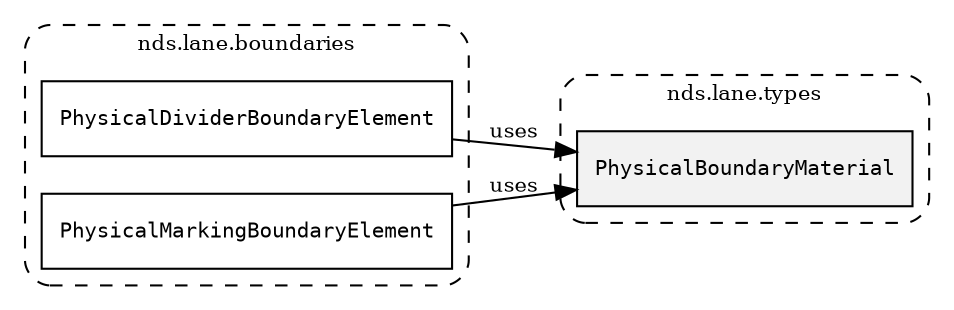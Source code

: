 /**
 * This dot file creates symbol collaboration diagram for PhysicalBoundaryMaterial.
 */
digraph ZSERIO
{
    node [shape=box, fontsize=10];
    rankdir="LR";
    fontsize=10;
    tooltip="PhysicalBoundaryMaterial collaboration diagram";

    subgraph "cluster_nds.lane.types"
    {
        style="dashed, rounded";
        label="nds.lane.types";
        tooltip="Package nds.lane.types";
        href="../../../content/packages/nds.lane.types.html#Package-nds-lane-types";
        target="_parent";

        "PhysicalBoundaryMaterial" [style="filled", fillcolor="#0000000D", target="_parent", label=<<font face="monospace"><table align="center" border="0" cellspacing="0" cellpadding="0"><tr><td href="../../../content/packages/nds.lane.types.html#Enum-PhysicalBoundaryMaterial" title="Enum defined in nds.lane.types">PhysicalBoundaryMaterial</td></tr></table></font>>];
    }

    subgraph "cluster_nds.lane.boundaries"
    {
        style="dashed, rounded";
        label="nds.lane.boundaries";
        tooltip="Package nds.lane.boundaries";
        href="../../../content/packages/nds.lane.boundaries.html#Package-nds-lane-boundaries";
        target="_parent";

        "PhysicalDividerBoundaryElement" [target="_parent", label=<<font face="monospace"><table align="center" border="0" cellspacing="0" cellpadding="0"><tr><td href="../../../content/packages/nds.lane.boundaries.html#Structure-PhysicalDividerBoundaryElement" title="Structure defined in nds.lane.boundaries">PhysicalDividerBoundaryElement</td></tr></table></font>>];
        "PhysicalMarkingBoundaryElement" [target="_parent", label=<<font face="monospace"><table align="center" border="0" cellspacing="0" cellpadding="0"><tr><td href="../../../content/packages/nds.lane.boundaries.html#Structure-PhysicalMarkingBoundaryElement" title="Structure defined in nds.lane.boundaries">PhysicalMarkingBoundaryElement</td></tr></table></font>>];
    }

    "PhysicalDividerBoundaryElement" -> "PhysicalBoundaryMaterial" [label="uses", fontsize=10];
    "PhysicalMarkingBoundaryElement" -> "PhysicalBoundaryMaterial" [label="uses", fontsize=10];
}
